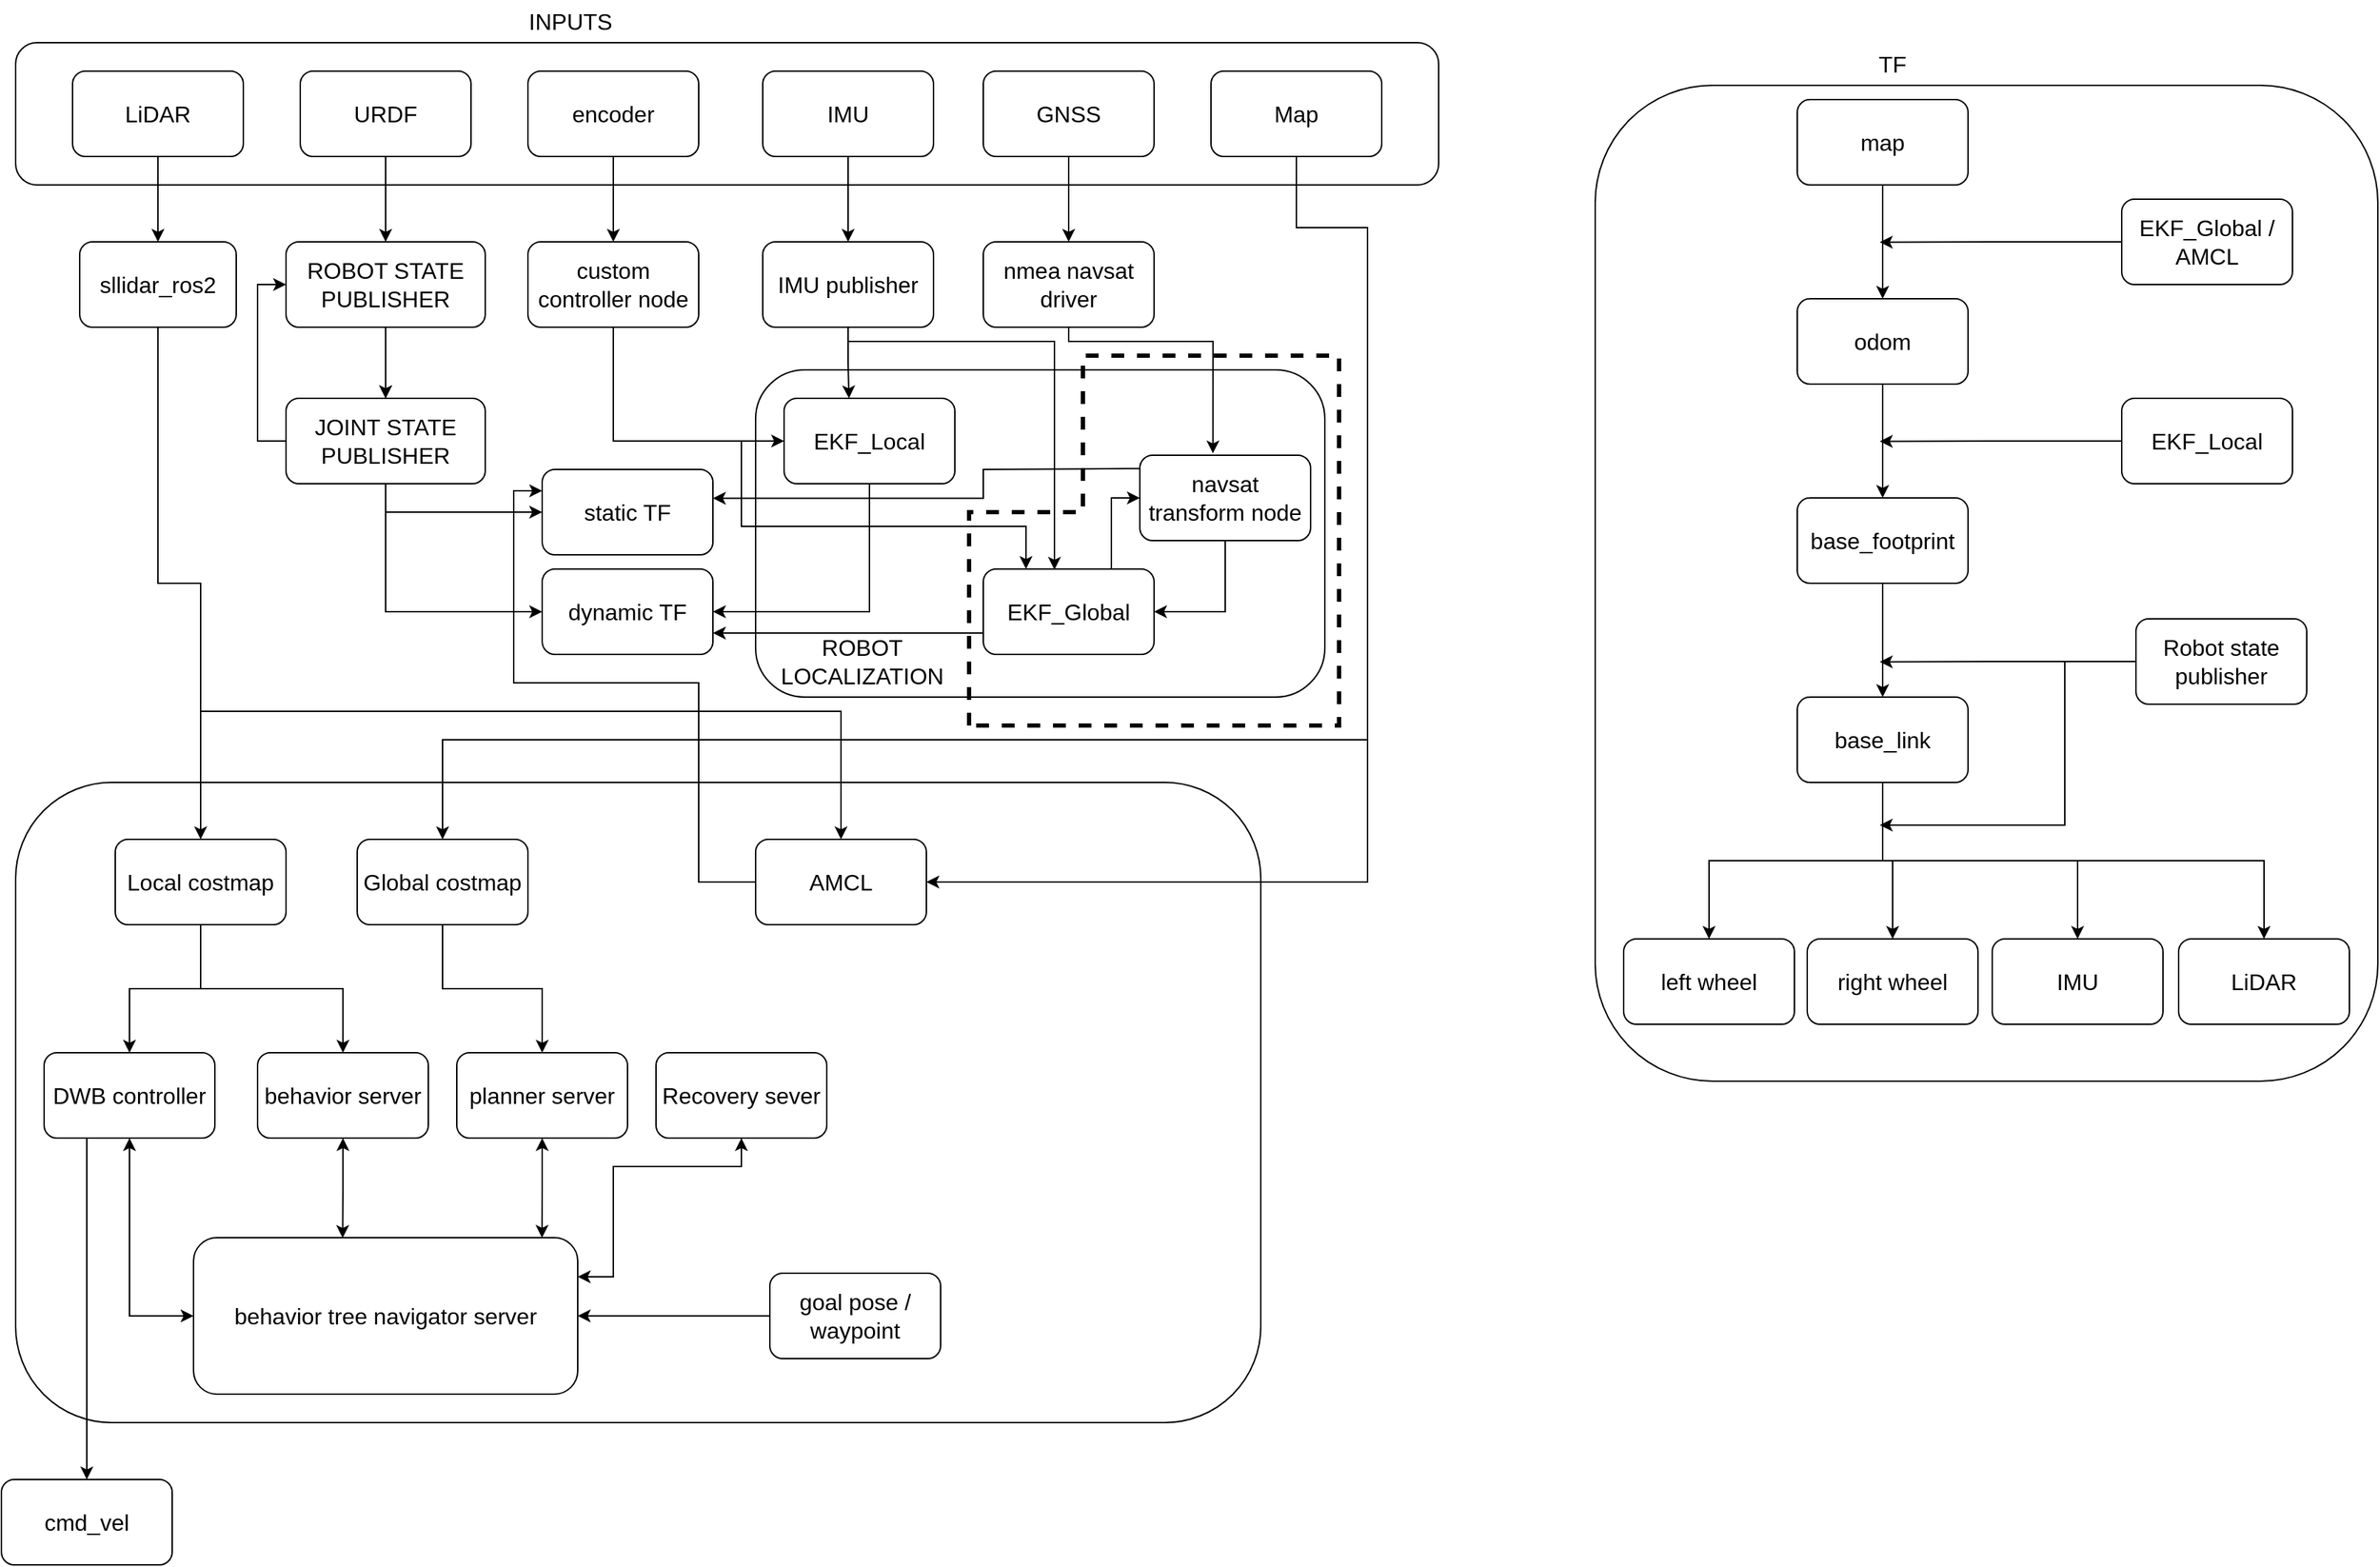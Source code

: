 <mxfile version="26.0.2">
  <diagram name="Page-1" id="9ZxMTc3-ZIYmrqtGS89m">
    <mxGraphModel dx="2465" dy="1975" grid="1" gridSize="10" guides="1" tooltips="1" connect="1" arrows="1" fold="1" page="1" pageScale="1" pageWidth="850" pageHeight="1100" math="0" shadow="0">
      <root>
        <mxCell id="0" />
        <mxCell id="1" parent="0" />
        <mxCell id="K5DJ2QyqGL1iPasBfWRb-60" value="" style="rounded=1;whiteSpace=wrap;html=1;fontSize=16;" vertex="1" parent="1">
          <mxGeometry x="-320" y="-840" width="400" height="230" as="geometry" />
        </mxCell>
        <mxCell id="K5DJ2QyqGL1iPasBfWRb-1" value="" style="rounded=1;whiteSpace=wrap;html=1;fontSize=16;" vertex="1" parent="1">
          <mxGeometry x="-840" y="-1070" width="1000" height="100" as="geometry" />
        </mxCell>
        <mxCell id="K5DJ2QyqGL1iPasBfWRb-70" style="edgeStyle=orthogonalEdgeStyle;rounded=0;orthogonalLoop=1;jettySize=auto;html=1;exitX=0.5;exitY=1;exitDx=0;exitDy=0;entryX=0.5;entryY=0;entryDx=0;entryDy=0;fontSize=16;" edge="1" parent="1" source="K5DJ2QyqGL1iPasBfWRb-4" target="K5DJ2QyqGL1iPasBfWRb-12">
          <mxGeometry relative="1" as="geometry" />
        </mxCell>
        <mxCell id="K5DJ2QyqGL1iPasBfWRb-4" value="encoder" style="rounded=1;whiteSpace=wrap;html=1;fontSize=16;" vertex="1" parent="1">
          <mxGeometry x="-480" y="-1050" width="120" height="60" as="geometry" />
        </mxCell>
        <mxCell id="K5DJ2QyqGL1iPasBfWRb-5" value="" style="edgeStyle=orthogonalEdgeStyle;rounded=0;orthogonalLoop=1;jettySize=auto;html=1;fontSize=16;" edge="1" parent="1" source="K5DJ2QyqGL1iPasBfWRb-6" target="K5DJ2QyqGL1iPasBfWRb-18">
          <mxGeometry relative="1" as="geometry" />
        </mxCell>
        <mxCell id="K5DJ2QyqGL1iPasBfWRb-6" value="IMU" style="rounded=1;whiteSpace=wrap;html=1;fontSize=16;" vertex="1" parent="1">
          <mxGeometry x="-315" y="-1050" width="120" height="60" as="geometry" />
        </mxCell>
        <mxCell id="K5DJ2QyqGL1iPasBfWRb-7" value="" style="edgeStyle=orthogonalEdgeStyle;rounded=0;orthogonalLoop=1;jettySize=auto;html=1;fontSize=16;" edge="1" parent="1" source="K5DJ2QyqGL1iPasBfWRb-8" target="K5DJ2QyqGL1iPasBfWRb-24">
          <mxGeometry relative="1" as="geometry" />
        </mxCell>
        <mxCell id="K5DJ2QyqGL1iPasBfWRb-8" value="LiDAR" style="rounded=1;whiteSpace=wrap;html=1;fontSize=16;" vertex="1" parent="1">
          <mxGeometry x="-800" y="-1050" width="120" height="60" as="geometry" />
        </mxCell>
        <mxCell id="K5DJ2QyqGL1iPasBfWRb-9" value="" style="edgeStyle=orthogonalEdgeStyle;rounded=0;orthogonalLoop=1;jettySize=auto;html=1;fontSize=16;" edge="1" parent="1" source="K5DJ2QyqGL1iPasBfWRb-10" target="K5DJ2QyqGL1iPasBfWRb-20">
          <mxGeometry relative="1" as="geometry" />
        </mxCell>
        <mxCell id="K5DJ2QyqGL1iPasBfWRb-10" value="URDF" style="rounded=1;whiteSpace=wrap;html=1;fontSize=16;" vertex="1" parent="1">
          <mxGeometry x="-640" y="-1050" width="120" height="60" as="geometry" />
        </mxCell>
        <mxCell id="K5DJ2QyqGL1iPasBfWRb-105" style="edgeStyle=orthogonalEdgeStyle;rounded=0;orthogonalLoop=1;jettySize=auto;html=1;exitX=0.5;exitY=1;exitDx=0;exitDy=0;entryX=0;entryY=0.5;entryDx=0;entryDy=0;fontSize=16;" edge="1" parent="1" source="K5DJ2QyqGL1iPasBfWRb-12" target="K5DJ2QyqGL1iPasBfWRb-14">
          <mxGeometry relative="1" as="geometry" />
        </mxCell>
        <mxCell id="K5DJ2QyqGL1iPasBfWRb-106" style="edgeStyle=orthogonalEdgeStyle;rounded=0;orthogonalLoop=1;jettySize=auto;html=1;exitX=0.5;exitY=1;exitDx=0;exitDy=0;entryX=0.25;entryY=0;entryDx=0;entryDy=0;fontSize=16;" edge="1" parent="1" source="K5DJ2QyqGL1iPasBfWRb-12" target="K5DJ2QyqGL1iPasBfWRb-55">
          <mxGeometry relative="1" as="geometry">
            <Array as="points">
              <mxPoint x="-420" y="-790" />
              <mxPoint x="-330" y="-790" />
              <mxPoint x="-330" y="-730" />
              <mxPoint x="-130" y="-730" />
            </Array>
          </mxGeometry>
        </mxCell>
        <mxCell id="K5DJ2QyqGL1iPasBfWRb-12" value="custom controller node" style="whiteSpace=wrap;html=1;rounded=1;fontSize=16;" vertex="1" parent="1">
          <mxGeometry x="-480" y="-930" width="120" height="60" as="geometry" />
        </mxCell>
        <mxCell id="K5DJ2QyqGL1iPasBfWRb-113" style="edgeStyle=orthogonalEdgeStyle;rounded=0;orthogonalLoop=1;jettySize=auto;html=1;exitX=0.5;exitY=1;exitDx=0;exitDy=0;entryX=1;entryY=0.5;entryDx=0;entryDy=0;fontSize=16;" edge="1" parent="1" source="K5DJ2QyqGL1iPasBfWRb-14" target="K5DJ2QyqGL1iPasBfWRb-107">
          <mxGeometry relative="1" as="geometry" />
        </mxCell>
        <mxCell id="K5DJ2QyqGL1iPasBfWRb-14" value="EKF_Local" style="rounded=1;whiteSpace=wrap;html=1;fontSize=16;" vertex="1" parent="1">
          <mxGeometry x="-300" y="-820" width="120" height="60" as="geometry" />
        </mxCell>
        <mxCell id="K5DJ2QyqGL1iPasBfWRb-15" value="INPUTS" style="text;html=1;align=center;verticalAlign=middle;whiteSpace=wrap;rounded=0;fontSize=16;" vertex="1" parent="1">
          <mxGeometry x="-480" y="-1100" width="60" height="30" as="geometry" />
        </mxCell>
        <mxCell id="K5DJ2QyqGL1iPasBfWRb-16" value="ROBOT LOCALIZATION" style="text;html=1;align=center;verticalAlign=middle;whiteSpace=wrap;rounded=0;fontSize=16;" vertex="1" parent="1">
          <mxGeometry x="-330" y="-650" width="170" height="30" as="geometry" />
        </mxCell>
        <mxCell id="K5DJ2QyqGL1iPasBfWRb-103" style="edgeStyle=orthogonalEdgeStyle;rounded=0;orthogonalLoop=1;jettySize=auto;html=1;exitX=0.5;exitY=1;exitDx=0;exitDy=0;entryX=0.419;entryY=0.009;entryDx=0;entryDy=0;fontSize=16;entryPerimeter=0;" edge="1" parent="1" source="K5DJ2QyqGL1iPasBfWRb-18" target="K5DJ2QyqGL1iPasBfWRb-55">
          <mxGeometry relative="1" as="geometry">
            <Array as="points">
              <mxPoint x="-255" y="-860" />
              <mxPoint x="-110" y="-860" />
              <mxPoint x="-110" y="-699" />
            </Array>
          </mxGeometry>
        </mxCell>
        <mxCell id="K5DJ2QyqGL1iPasBfWRb-104" style="edgeStyle=orthogonalEdgeStyle;rounded=0;orthogonalLoop=1;jettySize=auto;html=1;exitX=0.5;exitY=1;exitDx=0;exitDy=0;entryX=0.38;entryY=0;entryDx=0;entryDy=0;entryPerimeter=0;fontSize=16;" edge="1" parent="1" source="K5DJ2QyqGL1iPasBfWRb-18" target="K5DJ2QyqGL1iPasBfWRb-14">
          <mxGeometry relative="1" as="geometry" />
        </mxCell>
        <mxCell id="K5DJ2QyqGL1iPasBfWRb-18" value="IMU publisher" style="whiteSpace=wrap;html=1;rounded=1;fontSize=16;" vertex="1" parent="1">
          <mxGeometry x="-315" y="-930" width="120" height="60" as="geometry" />
        </mxCell>
        <mxCell id="K5DJ2QyqGL1iPasBfWRb-19" value="" style="edgeStyle=orthogonalEdgeStyle;rounded=0;orthogonalLoop=1;jettySize=auto;html=1;fontSize=16;" edge="1" parent="1" source="K5DJ2QyqGL1iPasBfWRb-20" target="K5DJ2QyqGL1iPasBfWRb-26">
          <mxGeometry relative="1" as="geometry" />
        </mxCell>
        <mxCell id="K5DJ2QyqGL1iPasBfWRb-20" value="ROBOT STATE PUBLISHER" style="whiteSpace=wrap;html=1;rounded=1;fontSize=16;" vertex="1" parent="1">
          <mxGeometry x="-650" y="-930" width="140" height="60" as="geometry" />
        </mxCell>
        <mxCell id="K5DJ2QyqGL1iPasBfWRb-21" style="edgeStyle=orthogonalEdgeStyle;rounded=0;orthogonalLoop=1;jettySize=auto;html=1;exitX=0;exitY=0.5;exitDx=0;exitDy=0;entryX=0;entryY=0.5;entryDx=0;entryDy=0;fontSize=16;" edge="1" parent="1" source="K5DJ2QyqGL1iPasBfWRb-26" target="K5DJ2QyqGL1iPasBfWRb-20">
          <mxGeometry relative="1" as="geometry" />
        </mxCell>
        <mxCell id="K5DJ2QyqGL1iPasBfWRb-22" style="edgeStyle=orthogonalEdgeStyle;rounded=0;orthogonalLoop=1;jettySize=auto;html=1;exitX=0.5;exitY=1;exitDx=0;exitDy=0;fontSize=16;" edge="1" parent="1" source="K5DJ2QyqGL1iPasBfWRb-26" target="K5DJ2QyqGL1iPasBfWRb-26">
          <mxGeometry relative="1" as="geometry" />
        </mxCell>
        <mxCell id="K5DJ2QyqGL1iPasBfWRb-24" value="sllidar_ros2" style="whiteSpace=wrap;html=1;rounded=1;fontSize=16;" vertex="1" parent="1">
          <mxGeometry x="-795" y="-930" width="110" height="60" as="geometry" />
        </mxCell>
        <mxCell id="K5DJ2QyqGL1iPasBfWRb-25" value="" style="edgeStyle=orthogonalEdgeStyle;rounded=0;orthogonalLoop=1;jettySize=auto;html=1;entryX=0.5;entryY=0;entryDx=0;entryDy=0;fontSize=16;" edge="1" parent="1" source="K5DJ2QyqGL1iPasBfWRb-20" target="K5DJ2QyqGL1iPasBfWRb-26">
          <mxGeometry relative="1" as="geometry">
            <mxPoint x="-640" y="-900" as="sourcePoint" />
            <mxPoint x="-350" y="-740" as="targetPoint" />
          </mxGeometry>
        </mxCell>
        <mxCell id="K5DJ2QyqGL1iPasBfWRb-110" style="edgeStyle=orthogonalEdgeStyle;rounded=0;orthogonalLoop=1;jettySize=auto;html=1;exitX=0.5;exitY=1;exitDx=0;exitDy=0;entryX=0;entryY=0.5;entryDx=0;entryDy=0;fontSize=16;" edge="1" parent="1" source="K5DJ2QyqGL1iPasBfWRb-26" target="K5DJ2QyqGL1iPasBfWRb-108">
          <mxGeometry relative="1" as="geometry" />
        </mxCell>
        <mxCell id="K5DJ2QyqGL1iPasBfWRb-112" style="edgeStyle=orthogonalEdgeStyle;rounded=0;orthogonalLoop=1;jettySize=auto;html=1;exitX=0.5;exitY=1;exitDx=0;exitDy=0;entryX=0;entryY=0.5;entryDx=0;entryDy=0;fontSize=16;" edge="1" parent="1" source="K5DJ2QyqGL1iPasBfWRb-26" target="K5DJ2QyqGL1iPasBfWRb-107">
          <mxGeometry relative="1" as="geometry" />
        </mxCell>
        <mxCell id="K5DJ2QyqGL1iPasBfWRb-26" value="JOINT STATE PUBLISHER" style="whiteSpace=wrap;html=1;rounded=1;fontSize=16;" vertex="1" parent="1">
          <mxGeometry x="-650" y="-820" width="140" height="60" as="geometry" />
        </mxCell>
        <mxCell id="K5DJ2QyqGL1iPasBfWRb-59" style="edgeStyle=orthogonalEdgeStyle;rounded=0;orthogonalLoop=1;jettySize=auto;html=1;exitX=0.5;exitY=1;exitDx=0;exitDy=0;entryX=0.5;entryY=0;entryDx=0;entryDy=0;fontSize=16;" edge="1" parent="1" source="K5DJ2QyqGL1iPasBfWRb-52" target="K5DJ2QyqGL1iPasBfWRb-53">
          <mxGeometry relative="1" as="geometry" />
        </mxCell>
        <mxCell id="K5DJ2QyqGL1iPasBfWRb-52" value="GNSS" style="rounded=1;whiteSpace=wrap;html=1;fontSize=16;" vertex="1" parent="1">
          <mxGeometry x="-160" y="-1050" width="120" height="60" as="geometry" />
        </mxCell>
        <mxCell id="K5DJ2QyqGL1iPasBfWRb-102" style="edgeStyle=orthogonalEdgeStyle;rounded=0;orthogonalLoop=1;jettySize=auto;html=1;exitX=0.5;exitY=1;exitDx=0;exitDy=0;entryX=0.428;entryY=-0.022;entryDx=0;entryDy=0;fontSize=16;entryPerimeter=0;" edge="1" parent="1" source="K5DJ2QyqGL1iPasBfWRb-53" target="K5DJ2QyqGL1iPasBfWRb-54">
          <mxGeometry relative="1" as="geometry">
            <Array as="points">
              <mxPoint x="-100" y="-860" />
              <mxPoint x="1" y="-860" />
            </Array>
          </mxGeometry>
        </mxCell>
        <mxCell id="K5DJ2QyqGL1iPasBfWRb-53" value="nmea navsat driver" style="rounded=1;whiteSpace=wrap;html=1;fontSize=16;" vertex="1" parent="1">
          <mxGeometry x="-160" y="-930" width="120" height="60" as="geometry" />
        </mxCell>
        <mxCell id="K5DJ2QyqGL1iPasBfWRb-63" style="edgeStyle=orthogonalEdgeStyle;rounded=0;orthogonalLoop=1;jettySize=auto;html=1;exitX=0.5;exitY=1;exitDx=0;exitDy=0;entryX=1;entryY=0.5;entryDx=0;entryDy=0;fontSize=16;" edge="1" parent="1" source="K5DJ2QyqGL1iPasBfWRb-54" target="K5DJ2QyqGL1iPasBfWRb-55">
          <mxGeometry relative="1" as="geometry" />
        </mxCell>
        <mxCell id="K5DJ2QyqGL1iPasBfWRb-111" style="edgeStyle=orthogonalEdgeStyle;rounded=0;orthogonalLoop=1;jettySize=auto;html=1;exitX=0.019;exitY=0.156;exitDx=0;exitDy=0;entryX=1;entryY=0.337;entryDx=0;entryDy=0;entryPerimeter=0;exitPerimeter=0;fontSize=16;" edge="1" parent="1" source="K5DJ2QyqGL1iPasBfWRb-54" target="K5DJ2QyqGL1iPasBfWRb-108">
          <mxGeometry relative="1" as="geometry">
            <Array as="points">
              <mxPoint x="-59" y="-771" />
              <mxPoint x="-160" y="-770" />
              <mxPoint x="-160" y="-750" />
            </Array>
          </mxGeometry>
        </mxCell>
        <mxCell id="K5DJ2QyqGL1iPasBfWRb-54" value="navsat transform node" style="rounded=1;whiteSpace=wrap;html=1;fontSize=16;" vertex="1" parent="1">
          <mxGeometry x="-50" y="-780" width="120" height="60" as="geometry" />
        </mxCell>
        <mxCell id="K5DJ2QyqGL1iPasBfWRb-67" style="edgeStyle=orthogonalEdgeStyle;rounded=0;orthogonalLoop=1;jettySize=auto;html=1;exitX=0.75;exitY=0;exitDx=0;exitDy=0;entryX=0;entryY=0.5;entryDx=0;entryDy=0;fontSize=16;" edge="1" parent="1" source="K5DJ2QyqGL1iPasBfWRb-55" target="K5DJ2QyqGL1iPasBfWRb-54">
          <mxGeometry relative="1" as="geometry" />
        </mxCell>
        <mxCell id="K5DJ2QyqGL1iPasBfWRb-145" style="edgeStyle=orthogonalEdgeStyle;rounded=0;orthogonalLoop=1;jettySize=auto;html=1;exitX=0;exitY=0.75;exitDx=0;exitDy=0;entryX=1;entryY=0.75;entryDx=0;entryDy=0;" edge="1" parent="1" source="K5DJ2QyqGL1iPasBfWRb-55" target="K5DJ2QyqGL1iPasBfWRb-107">
          <mxGeometry relative="1" as="geometry" />
        </mxCell>
        <mxCell id="K5DJ2QyqGL1iPasBfWRb-55" value="EKF_Global" style="rounded=1;whiteSpace=wrap;html=1;fontSize=16;" vertex="1" parent="1">
          <mxGeometry x="-160" y="-700" width="120" height="60" as="geometry" />
        </mxCell>
        <mxCell id="K5DJ2QyqGL1iPasBfWRb-84" value="" style="rounded=1;whiteSpace=wrap;html=1;fontSize=16;" vertex="1" parent="1">
          <mxGeometry x="-840" y="-550" width="875" height="450" as="geometry" />
        </mxCell>
        <mxCell id="K5DJ2QyqGL1iPasBfWRb-85" value="" style="rounded=1;whiteSpace=wrap;html=1;fontSize=16;" vertex="1" parent="1">
          <mxGeometry x="270" y="-1040" width="550" height="700" as="geometry" />
        </mxCell>
        <mxCell id="K5DJ2QyqGL1iPasBfWRb-86" value="TF" style="text;html=1;align=center;verticalAlign=middle;whiteSpace=wrap;rounded=0;fontSize=16;" vertex="1" parent="1">
          <mxGeometry x="449" y="-1070" width="60" height="30" as="geometry" />
        </mxCell>
        <mxCell id="K5DJ2QyqGL1iPasBfWRb-87" value="" style="edgeStyle=orthogonalEdgeStyle;rounded=0;orthogonalLoop=1;jettySize=auto;html=1;fontSize=16;" edge="1" parent="1" source="K5DJ2QyqGL1iPasBfWRb-88" target="K5DJ2QyqGL1iPasBfWRb-90">
          <mxGeometry relative="1" as="geometry" />
        </mxCell>
        <mxCell id="K5DJ2QyqGL1iPasBfWRb-88" value="map" style="rounded=1;whiteSpace=wrap;html=1;fontSize=16;" vertex="1" parent="1">
          <mxGeometry x="412" y="-1030" width="120" height="60" as="geometry" />
        </mxCell>
        <mxCell id="K5DJ2QyqGL1iPasBfWRb-89" value="" style="edgeStyle=orthogonalEdgeStyle;rounded=0;orthogonalLoop=1;jettySize=auto;html=1;fontSize=16;" edge="1" parent="1" source="K5DJ2QyqGL1iPasBfWRb-90" target="K5DJ2QyqGL1iPasBfWRb-92">
          <mxGeometry relative="1" as="geometry" />
        </mxCell>
        <mxCell id="K5DJ2QyqGL1iPasBfWRb-90" value="odom" style="whiteSpace=wrap;html=1;rounded=1;fontSize=16;" vertex="1" parent="1">
          <mxGeometry x="412" y="-890" width="120" height="60" as="geometry" />
        </mxCell>
        <mxCell id="K5DJ2QyqGL1iPasBfWRb-91" value="" style="edgeStyle=orthogonalEdgeStyle;rounded=0;orthogonalLoop=1;jettySize=auto;html=1;fontSize=16;" edge="1" parent="1" source="K5DJ2QyqGL1iPasBfWRb-92" target="K5DJ2QyqGL1iPasBfWRb-97">
          <mxGeometry relative="1" as="geometry" />
        </mxCell>
        <mxCell id="K5DJ2QyqGL1iPasBfWRb-92" value="base_footprint" style="whiteSpace=wrap;html=1;rounded=1;fontSize=16;" vertex="1" parent="1">
          <mxGeometry x="412" y="-750" width="120" height="60" as="geometry" />
        </mxCell>
        <mxCell id="K5DJ2QyqGL1iPasBfWRb-93" style="edgeStyle=orthogonalEdgeStyle;rounded=0;orthogonalLoop=1;jettySize=auto;html=1;exitX=0.5;exitY=1;exitDx=0;exitDy=0;entryX=0.5;entryY=0;entryDx=0;entryDy=0;fontSize=16;" edge="1" parent="1" source="K5DJ2QyqGL1iPasBfWRb-97" target="K5DJ2QyqGL1iPasBfWRb-100">
          <mxGeometry relative="1" as="geometry" />
        </mxCell>
        <mxCell id="K5DJ2QyqGL1iPasBfWRb-94" style="edgeStyle=orthogonalEdgeStyle;rounded=0;orthogonalLoop=1;jettySize=auto;html=1;exitX=0.5;exitY=1;exitDx=0;exitDy=0;entryX=0.5;entryY=0;entryDx=0;entryDy=0;fontSize=16;" edge="1" parent="1" source="K5DJ2QyqGL1iPasBfWRb-97" target="K5DJ2QyqGL1iPasBfWRb-98">
          <mxGeometry relative="1" as="geometry" />
        </mxCell>
        <mxCell id="K5DJ2QyqGL1iPasBfWRb-95" style="edgeStyle=orthogonalEdgeStyle;rounded=0;orthogonalLoop=1;jettySize=auto;html=1;exitX=0.5;exitY=1;exitDx=0;exitDy=0;entryX=0.5;entryY=0;entryDx=0;entryDy=0;fontSize=16;" edge="1" parent="1" source="K5DJ2QyqGL1iPasBfWRb-97" target="K5DJ2QyqGL1iPasBfWRb-99">
          <mxGeometry relative="1" as="geometry" />
        </mxCell>
        <mxCell id="K5DJ2QyqGL1iPasBfWRb-96" style="edgeStyle=orthogonalEdgeStyle;rounded=0;orthogonalLoop=1;jettySize=auto;html=1;exitX=0.5;exitY=1;exitDx=0;exitDy=0;entryX=0.5;entryY=0;entryDx=0;entryDy=0;fontSize=16;" edge="1" parent="1" source="K5DJ2QyqGL1iPasBfWRb-97" target="K5DJ2QyqGL1iPasBfWRb-101">
          <mxGeometry relative="1" as="geometry" />
        </mxCell>
        <mxCell id="K5DJ2QyqGL1iPasBfWRb-97" value="base_link" style="whiteSpace=wrap;html=1;rounded=1;fontSize=16;" vertex="1" parent="1">
          <mxGeometry x="412" y="-610" width="120" height="60" as="geometry" />
        </mxCell>
        <mxCell id="K5DJ2QyqGL1iPasBfWRb-98" value="left wheel" style="whiteSpace=wrap;html=1;rounded=1;fontSize=16;" vertex="1" parent="1">
          <mxGeometry x="290" y="-440" width="120" height="60" as="geometry" />
        </mxCell>
        <mxCell id="K5DJ2QyqGL1iPasBfWRb-99" value="IMU" style="whiteSpace=wrap;html=1;rounded=1;fontSize=16;" vertex="1" parent="1">
          <mxGeometry x="549" y="-440" width="120" height="60" as="geometry" />
        </mxCell>
        <mxCell id="K5DJ2QyqGL1iPasBfWRb-100" value="right wheel" style="whiteSpace=wrap;html=1;rounded=1;fontSize=16;" vertex="1" parent="1">
          <mxGeometry x="419" y="-440" width="120" height="60" as="geometry" />
        </mxCell>
        <mxCell id="K5DJ2QyqGL1iPasBfWRb-101" value="LiDAR" style="whiteSpace=wrap;html=1;rounded=1;fontSize=16;" vertex="1" parent="1">
          <mxGeometry x="680" y="-440" width="120" height="60" as="geometry" />
        </mxCell>
        <mxCell id="K5DJ2QyqGL1iPasBfWRb-107" value="dynamic TF" style="rounded=1;whiteSpace=wrap;html=1;fontSize=16;" vertex="1" parent="1">
          <mxGeometry x="-470" y="-700" width="120" height="60" as="geometry" />
        </mxCell>
        <mxCell id="K5DJ2QyqGL1iPasBfWRb-108" value="static TF" style="rounded=1;whiteSpace=wrap;html=1;fontSize=16;" vertex="1" parent="1">
          <mxGeometry x="-470" y="-770" width="120" height="60" as="geometry" />
        </mxCell>
        <mxCell id="K5DJ2QyqGL1iPasBfWRb-132" style="edgeStyle=orthogonalEdgeStyle;rounded=0;orthogonalLoop=1;jettySize=auto;html=1;exitX=0.5;exitY=1;exitDx=0;exitDy=0;entryX=0.5;entryY=0;entryDx=0;entryDy=0;" edge="1" parent="1" source="K5DJ2QyqGL1iPasBfWRb-117" target="K5DJ2QyqGL1iPasBfWRb-125">
          <mxGeometry relative="1" as="geometry" />
        </mxCell>
        <mxCell id="K5DJ2QyqGL1iPasBfWRb-117" value="Global costmap" style="rounded=1;whiteSpace=wrap;html=1;fontSize=16;" vertex="1" parent="1">
          <mxGeometry x="-600" y="-510" width="120" height="60" as="geometry" />
        </mxCell>
        <mxCell id="K5DJ2QyqGL1iPasBfWRb-130" style="edgeStyle=orthogonalEdgeStyle;rounded=0;orthogonalLoop=1;jettySize=auto;html=1;exitX=0.5;exitY=1;exitDx=0;exitDy=0;entryX=0.5;entryY=0;entryDx=0;entryDy=0;" edge="1" parent="1" source="K5DJ2QyqGL1iPasBfWRb-118" target="K5DJ2QyqGL1iPasBfWRb-127">
          <mxGeometry relative="1" as="geometry" />
        </mxCell>
        <mxCell id="K5DJ2QyqGL1iPasBfWRb-131" style="edgeStyle=orthogonalEdgeStyle;rounded=0;orthogonalLoop=1;jettySize=auto;html=1;exitX=0.5;exitY=1;exitDx=0;exitDy=0;entryX=0.5;entryY=0;entryDx=0;entryDy=0;" edge="1" parent="1" source="K5DJ2QyqGL1iPasBfWRb-118" target="K5DJ2QyqGL1iPasBfWRb-126">
          <mxGeometry relative="1" as="geometry" />
        </mxCell>
        <mxCell id="K5DJ2QyqGL1iPasBfWRb-118" value="Local costmap" style="rounded=1;whiteSpace=wrap;html=1;fontSize=16;" vertex="1" parent="1">
          <mxGeometry x="-770" y="-510" width="120" height="60" as="geometry" />
        </mxCell>
        <mxCell id="K5DJ2QyqGL1iPasBfWRb-120" style="edgeStyle=orthogonalEdgeStyle;rounded=0;orthogonalLoop=1;jettySize=auto;html=1;exitX=0.5;exitY=1;exitDx=0;exitDy=0;entryX=0.5;entryY=0;entryDx=0;entryDy=0;fontSize=16;" edge="1" parent="1" source="K5DJ2QyqGL1iPasBfWRb-119" target="K5DJ2QyqGL1iPasBfWRb-117">
          <mxGeometry relative="1" as="geometry">
            <Array as="points">
              <mxPoint x="60" y="-940" />
              <mxPoint x="110" y="-940" />
              <mxPoint x="110" y="-580" />
              <mxPoint x="-540" y="-580" />
            </Array>
          </mxGeometry>
        </mxCell>
        <mxCell id="K5DJ2QyqGL1iPasBfWRb-141" style="edgeStyle=orthogonalEdgeStyle;rounded=0;orthogonalLoop=1;jettySize=auto;html=1;exitX=0.5;exitY=1;exitDx=0;exitDy=0;entryX=1;entryY=0.5;entryDx=0;entryDy=0;" edge="1" parent="1" source="K5DJ2QyqGL1iPasBfWRb-119" target="K5DJ2QyqGL1iPasBfWRb-140">
          <mxGeometry relative="1" as="geometry">
            <Array as="points">
              <mxPoint x="60" y="-940" />
              <mxPoint x="110" y="-940" />
              <mxPoint x="110" y="-480" />
            </Array>
          </mxGeometry>
        </mxCell>
        <mxCell id="K5DJ2QyqGL1iPasBfWRb-119" value="Map" style="rounded=1;whiteSpace=wrap;html=1;fontSize=16;" vertex="1" parent="1">
          <mxGeometry y="-1050" width="120" height="60" as="geometry" />
        </mxCell>
        <mxCell id="K5DJ2QyqGL1iPasBfWRb-23" style="edgeStyle=orthogonalEdgeStyle;rounded=0;orthogonalLoop=1;jettySize=auto;html=1;exitX=0.5;exitY=1;exitDx=0;exitDy=0;entryX=0.5;entryY=0;entryDx=0;entryDy=0;fontSize=16;" edge="1" parent="1" source="K5DJ2QyqGL1iPasBfWRb-24" target="K5DJ2QyqGL1iPasBfWRb-118">
          <mxGeometry relative="1" as="geometry">
            <mxPoint x="-740" y="-710" as="targetPoint" />
          </mxGeometry>
        </mxCell>
        <mxCell id="K5DJ2QyqGL1iPasBfWRb-139" style="edgeStyle=orthogonalEdgeStyle;rounded=0;orthogonalLoop=1;jettySize=auto;html=1;exitX=0;exitY=0.5;exitDx=0;exitDy=0;entryX=1;entryY=0.5;entryDx=0;entryDy=0;" edge="1" parent="1" source="K5DJ2QyqGL1iPasBfWRb-121" target="K5DJ2QyqGL1iPasBfWRb-128">
          <mxGeometry relative="1" as="geometry" />
        </mxCell>
        <mxCell id="K5DJ2QyqGL1iPasBfWRb-121" value="goal pose /&lt;div&gt;waypoint&lt;/div&gt;" style="rounded=1;whiteSpace=wrap;html=1;fontSize=16;" vertex="1" parent="1">
          <mxGeometry x="-310" y="-205" width="120" height="60" as="geometry" />
        </mxCell>
        <mxCell id="K5DJ2QyqGL1iPasBfWRb-122" value="cmd_vel" style="rounded=1;whiteSpace=wrap;html=1;fontSize=16;" vertex="1" parent="1">
          <mxGeometry x="-850" y="-60" width="120" height="60" as="geometry" />
        </mxCell>
        <mxCell id="K5DJ2QyqGL1iPasBfWRb-136" style="edgeStyle=orthogonalEdgeStyle;rounded=0;orthogonalLoop=1;jettySize=auto;html=1;exitX=0.5;exitY=1;exitDx=0;exitDy=0;entryX=1;entryY=0.25;entryDx=0;entryDy=0;startArrow=classic;startFill=1;" edge="1" parent="1" source="K5DJ2QyqGL1iPasBfWRb-124" target="K5DJ2QyqGL1iPasBfWRb-128">
          <mxGeometry relative="1" as="geometry">
            <Array as="points">
              <mxPoint x="-330" y="-280" />
              <mxPoint x="-420" y="-280" />
              <mxPoint x="-420" y="-202" />
            </Array>
          </mxGeometry>
        </mxCell>
        <mxCell id="K5DJ2QyqGL1iPasBfWRb-124" value="Recovery sever" style="rounded=1;whiteSpace=wrap;html=1;fontSize=16;" vertex="1" parent="1">
          <mxGeometry x="-390" y="-360" width="120" height="60" as="geometry" />
        </mxCell>
        <mxCell id="K5DJ2QyqGL1iPasBfWRb-133" style="edgeStyle=orthogonalEdgeStyle;rounded=0;orthogonalLoop=1;jettySize=auto;html=1;exitX=0.5;exitY=1;exitDx=0;exitDy=0;entryX=0.907;entryY=0.001;entryDx=0;entryDy=0;entryPerimeter=0;startArrow=classic;startFill=1;" edge="1" parent="1" source="K5DJ2QyqGL1iPasBfWRb-125" target="K5DJ2QyqGL1iPasBfWRb-128">
          <mxGeometry relative="1" as="geometry" />
        </mxCell>
        <mxCell id="K5DJ2QyqGL1iPasBfWRb-125" value="planner server" style="rounded=1;whiteSpace=wrap;html=1;fontSize=16;" vertex="1" parent="1">
          <mxGeometry x="-530" y="-360" width="120" height="60" as="geometry" />
        </mxCell>
        <mxCell id="K5DJ2QyqGL1iPasBfWRb-134" style="edgeStyle=orthogonalEdgeStyle;rounded=0;orthogonalLoop=1;jettySize=auto;html=1;exitX=0.5;exitY=1;exitDx=0;exitDy=0;entryX=0.388;entryY=0.002;entryDx=0;entryDy=0;entryPerimeter=0;startArrow=classic;startFill=1;" edge="1" parent="1" source="K5DJ2QyqGL1iPasBfWRb-126" target="K5DJ2QyqGL1iPasBfWRb-128">
          <mxGeometry relative="1" as="geometry" />
        </mxCell>
        <mxCell id="K5DJ2QyqGL1iPasBfWRb-126" value="behavior server" style="rounded=1;whiteSpace=wrap;html=1;fontSize=16;" vertex="1" parent="1">
          <mxGeometry x="-670" y="-360" width="120" height="60" as="geometry" />
        </mxCell>
        <mxCell id="K5DJ2QyqGL1iPasBfWRb-135" style="edgeStyle=orthogonalEdgeStyle;rounded=0;orthogonalLoop=1;jettySize=auto;html=1;exitX=0.5;exitY=1;exitDx=0;exitDy=0;entryX=0;entryY=0.5;entryDx=0;entryDy=0;startArrow=classic;startFill=1;" edge="1" parent="1" source="K5DJ2QyqGL1iPasBfWRb-127" target="K5DJ2QyqGL1iPasBfWRb-128">
          <mxGeometry relative="1" as="geometry" />
        </mxCell>
        <mxCell id="K5DJ2QyqGL1iPasBfWRb-138" style="edgeStyle=orthogonalEdgeStyle;rounded=0;orthogonalLoop=1;jettySize=auto;html=1;exitX=0.25;exitY=1;exitDx=0;exitDy=0;entryX=0.5;entryY=0;entryDx=0;entryDy=0;" edge="1" parent="1" source="K5DJ2QyqGL1iPasBfWRb-127" target="K5DJ2QyqGL1iPasBfWRb-122">
          <mxGeometry relative="1" as="geometry">
            <Array as="points">
              <mxPoint x="-790" y="-60" />
            </Array>
          </mxGeometry>
        </mxCell>
        <mxCell id="K5DJ2QyqGL1iPasBfWRb-127" value="DWB controller" style="rounded=1;whiteSpace=wrap;html=1;fontSize=16;" vertex="1" parent="1">
          <mxGeometry x="-820" y="-360" width="120" height="60" as="geometry" />
        </mxCell>
        <mxCell id="K5DJ2QyqGL1iPasBfWRb-128" value="behavior tree navigator server" style="rounded=1;whiteSpace=wrap;html=1;fontSize=16;" vertex="1" parent="1">
          <mxGeometry x="-715" y="-230" width="270" height="110" as="geometry" />
        </mxCell>
        <mxCell id="K5DJ2QyqGL1iPasBfWRb-143" style="edgeStyle=orthogonalEdgeStyle;rounded=0;orthogonalLoop=1;jettySize=auto;html=1;exitX=0;exitY=0.5;exitDx=0;exitDy=0;entryX=0;entryY=0.25;entryDx=0;entryDy=0;" edge="1" parent="1" source="K5DJ2QyqGL1iPasBfWRb-140" target="K5DJ2QyqGL1iPasBfWRb-108">
          <mxGeometry relative="1" as="geometry">
            <Array as="points">
              <mxPoint x="-360" y="-480" />
              <mxPoint x="-360" y="-620" />
              <mxPoint x="-490" y="-620" />
              <mxPoint x="-490" y="-755" />
            </Array>
          </mxGeometry>
        </mxCell>
        <mxCell id="K5DJ2QyqGL1iPasBfWRb-140" value="AMCL" style="rounded=1;whiteSpace=wrap;html=1;fontSize=16;" vertex="1" parent="1">
          <mxGeometry x="-320" y="-510" width="120" height="60" as="geometry" />
        </mxCell>
        <mxCell id="K5DJ2QyqGL1iPasBfWRb-142" style="edgeStyle=orthogonalEdgeStyle;rounded=0;orthogonalLoop=1;jettySize=auto;html=1;exitX=0.5;exitY=1;exitDx=0;exitDy=0;entryX=0.5;entryY=0;entryDx=0;entryDy=0;" edge="1" parent="1" source="K5DJ2QyqGL1iPasBfWRb-24" target="K5DJ2QyqGL1iPasBfWRb-140">
          <mxGeometry relative="1" as="geometry">
            <Array as="points">
              <mxPoint x="-740" y="-690" />
              <mxPoint x="-710" y="-690" />
              <mxPoint x="-710" y="-600" />
              <mxPoint x="-260" y="-600" />
            </Array>
          </mxGeometry>
        </mxCell>
        <mxCell id="K5DJ2QyqGL1iPasBfWRb-146" value="" style="endArrow=none;dashed=1;html=1;rounded=0;strokeWidth=3;" edge="1" parent="1">
          <mxGeometry width="50" height="50" relative="1" as="geometry">
            <mxPoint x="-170" y="-590" as="sourcePoint" />
            <mxPoint x="-170" y="-590" as="targetPoint" />
            <Array as="points">
              <mxPoint x="-170" y="-740" />
              <mxPoint x="-90" y="-740" />
              <mxPoint x="-90" y="-850" />
              <mxPoint x="90" y="-850" />
              <mxPoint x="90" y="-590" />
            </Array>
          </mxGeometry>
        </mxCell>
        <mxCell id="K5DJ2QyqGL1iPasBfWRb-151" style="edgeStyle=orthogonalEdgeStyle;rounded=0;orthogonalLoop=1;jettySize=auto;html=1;exitX=0;exitY=0.5;exitDx=0;exitDy=0;" edge="1" parent="1" source="K5DJ2QyqGL1iPasBfWRb-147">
          <mxGeometry relative="1" as="geometry">
            <mxPoint x="470" y="-929.75" as="targetPoint" />
          </mxGeometry>
        </mxCell>
        <mxCell id="K5DJ2QyqGL1iPasBfWRb-147" value="EKF_Global /&lt;div&gt;AMCL&lt;/div&gt;" style="rounded=1;whiteSpace=wrap;html=1;fontSize=16;" vertex="1" parent="1">
          <mxGeometry x="640" y="-960" width="120" height="60" as="geometry" />
        </mxCell>
        <mxCell id="K5DJ2QyqGL1iPasBfWRb-152" style="edgeStyle=orthogonalEdgeStyle;rounded=0;orthogonalLoop=1;jettySize=auto;html=1;exitX=0;exitY=0.5;exitDx=0;exitDy=0;" edge="1" parent="1" source="K5DJ2QyqGL1iPasBfWRb-148">
          <mxGeometry relative="1" as="geometry">
            <mxPoint x="470" y="-789.75" as="targetPoint" />
          </mxGeometry>
        </mxCell>
        <mxCell id="K5DJ2QyqGL1iPasBfWRb-148" value="EKF_Local" style="rounded=1;whiteSpace=wrap;html=1;fontSize=16;" vertex="1" parent="1">
          <mxGeometry x="640" y="-820" width="120" height="60" as="geometry" />
        </mxCell>
        <mxCell id="K5DJ2QyqGL1iPasBfWRb-153" style="edgeStyle=orthogonalEdgeStyle;rounded=0;orthogonalLoop=1;jettySize=auto;html=1;exitX=0;exitY=0.5;exitDx=0;exitDy=0;" edge="1" parent="1" source="K5DJ2QyqGL1iPasBfWRb-149">
          <mxGeometry relative="1" as="geometry">
            <mxPoint x="470" y="-634.75" as="targetPoint" />
          </mxGeometry>
        </mxCell>
        <mxCell id="K5DJ2QyqGL1iPasBfWRb-154" style="edgeStyle=orthogonalEdgeStyle;rounded=0;orthogonalLoop=1;jettySize=auto;html=1;exitX=0;exitY=0.5;exitDx=0;exitDy=0;" edge="1" parent="1" source="K5DJ2QyqGL1iPasBfWRb-149">
          <mxGeometry relative="1" as="geometry">
            <mxPoint x="470" y="-520.0" as="targetPoint" />
            <Array as="points">
              <mxPoint x="600" y="-635" />
              <mxPoint x="600" y="-520" />
            </Array>
          </mxGeometry>
        </mxCell>
        <mxCell id="K5DJ2QyqGL1iPasBfWRb-149" value="Robot state publisher" style="rounded=1;whiteSpace=wrap;html=1;fontSize=16;" vertex="1" parent="1">
          <mxGeometry x="650" y="-665" width="120" height="60" as="geometry" />
        </mxCell>
      </root>
    </mxGraphModel>
  </diagram>
</mxfile>
